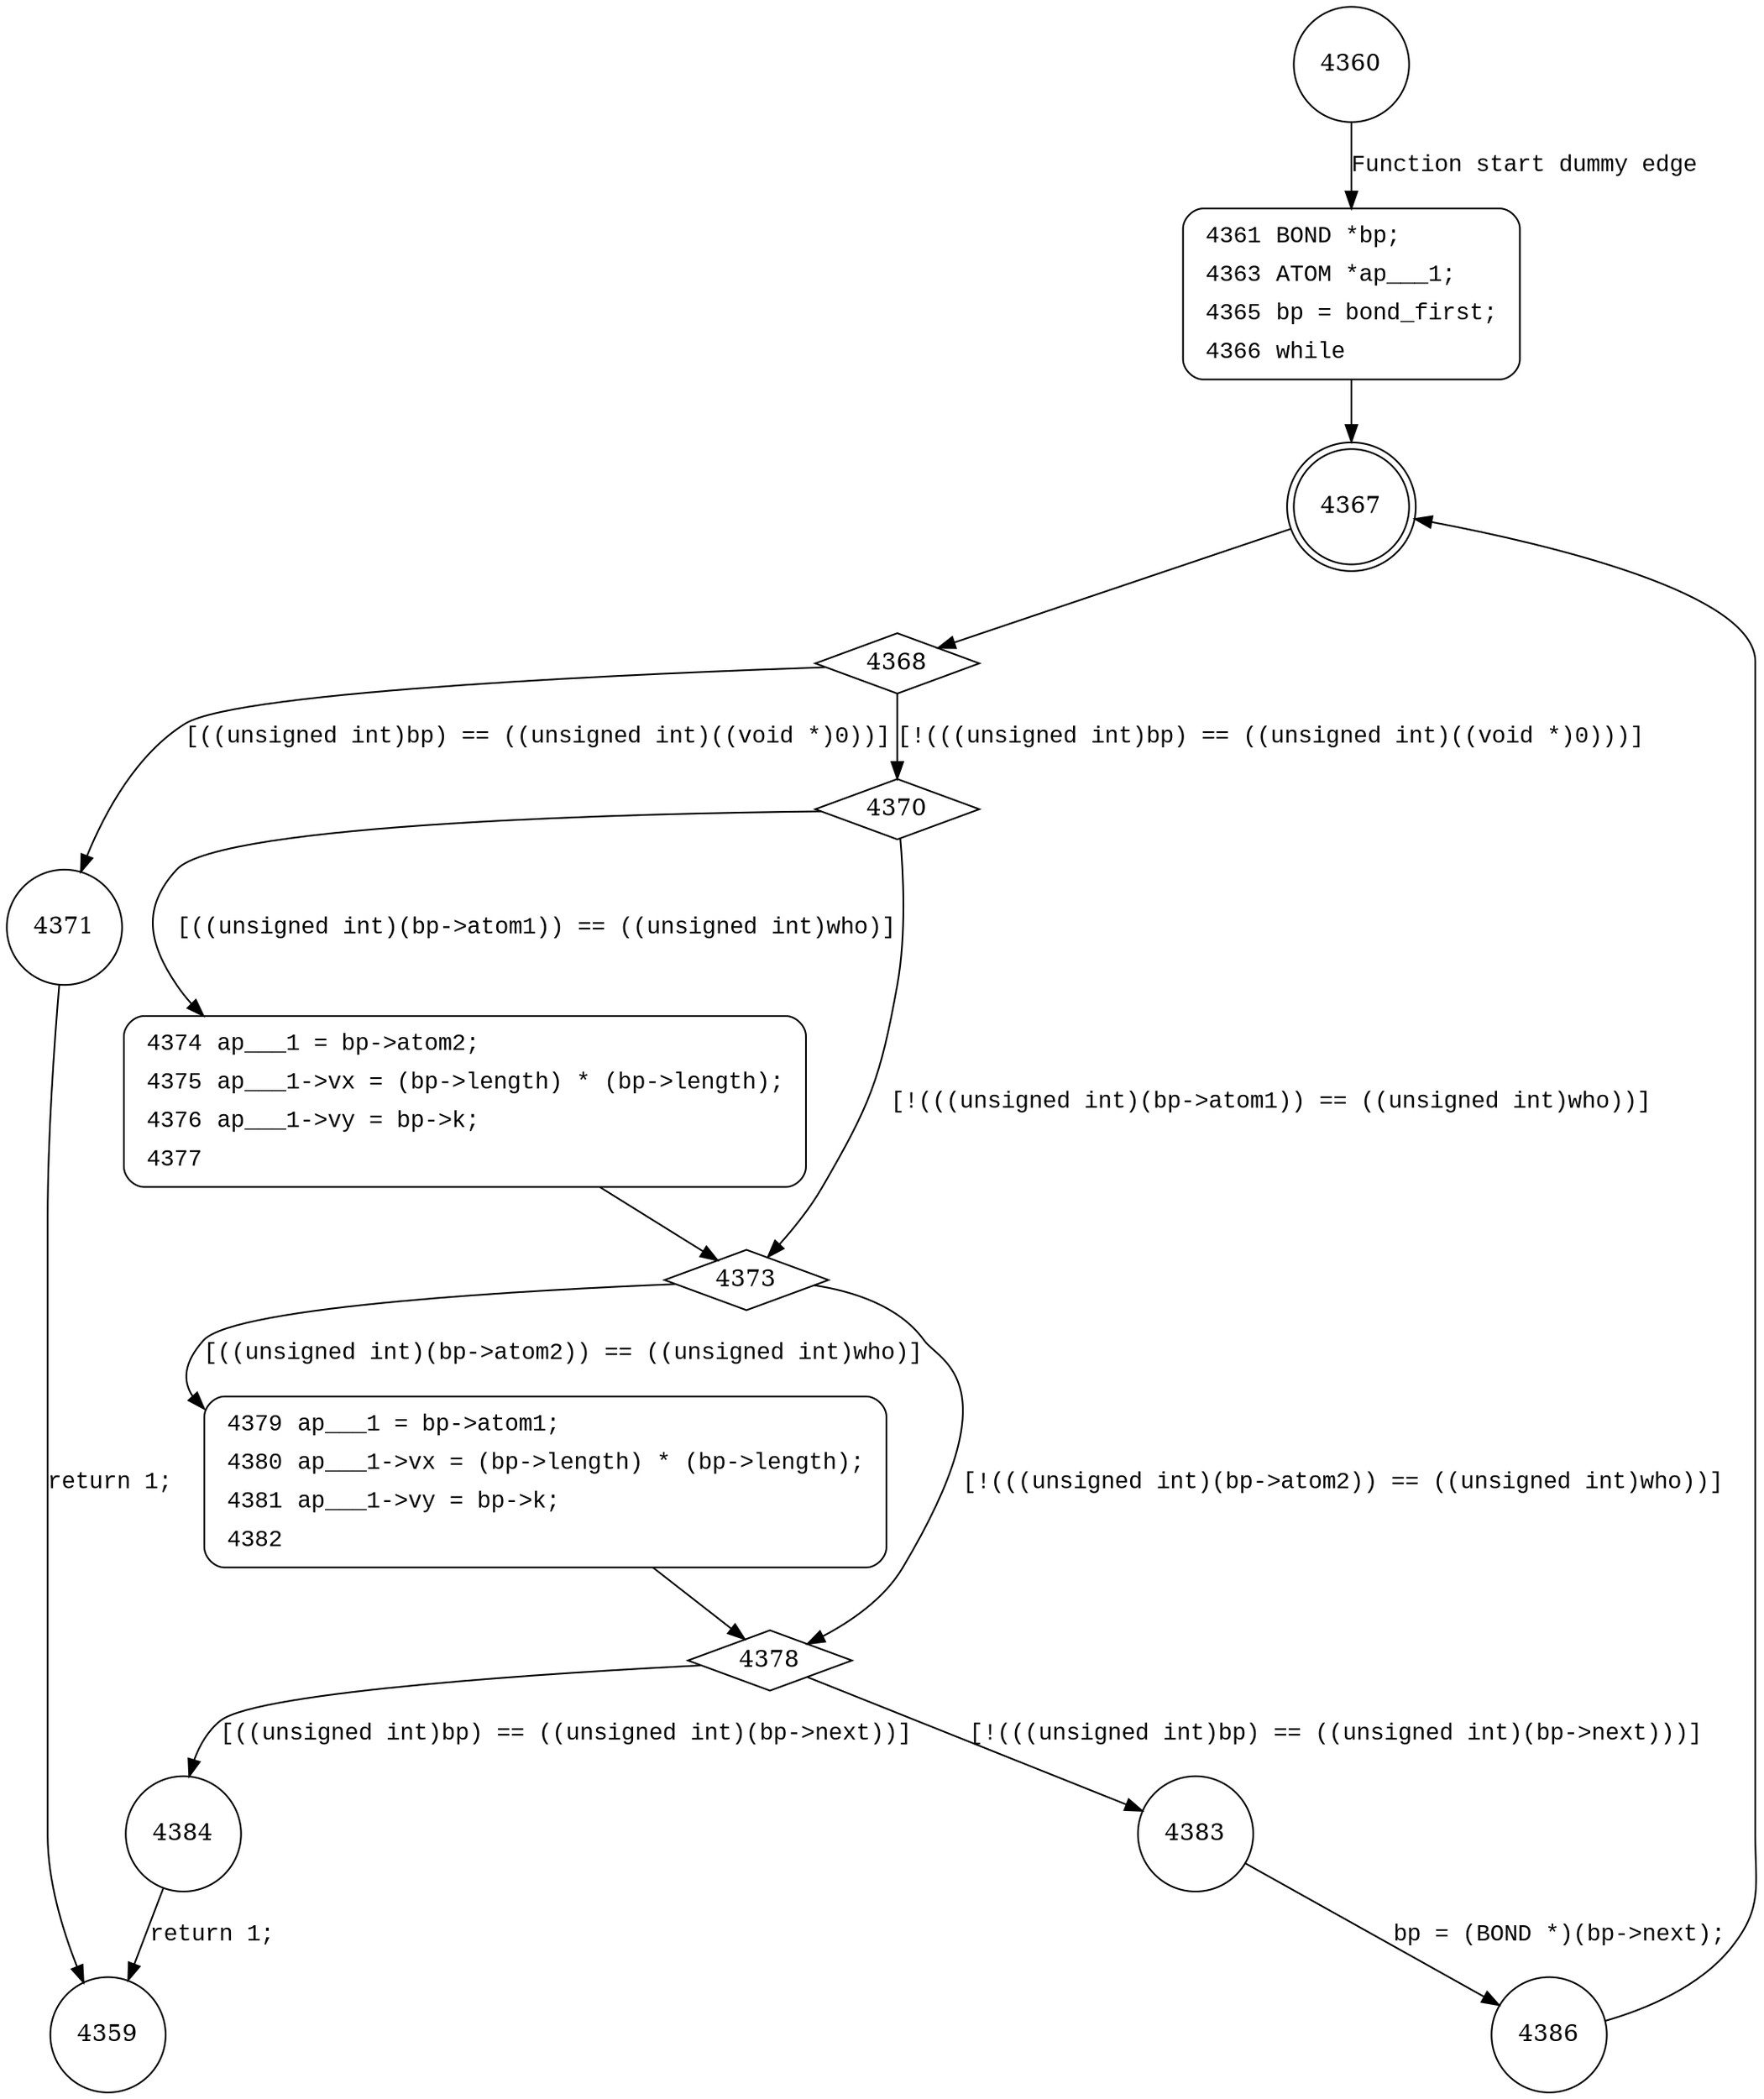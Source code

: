 digraph gsdg_bond {
4360 [shape="circle"]
4361 [shape="circle"]
4367 [shape="doublecircle"]
4368 [shape="diamond"]
4370 [shape="diamond"]
4371 [shape="circle"]
4373 [shape="diamond"]
4374 [shape="circle"]
4378 [shape="diamond"]
4379 [shape="circle"]
4383 [shape="circle"]
4384 [shape="circle"]
4386 [shape="circle"]
4359 [shape="circle"]
4361 [style="filled,bold" penwidth="1" fillcolor="white" fontname="Courier New" shape="Mrecord" label=<<table border="0" cellborder="0" cellpadding="3" bgcolor="white"><tr><td align="right">4361</td><td align="left">BOND *bp;</td></tr><tr><td align="right">4363</td><td align="left">ATOM *ap___1;</td></tr><tr><td align="right">4365</td><td align="left">bp = bond_first;</td></tr><tr><td align="right">4366</td><td align="left">while</td></tr></table>>]
4361 -> 4367[label=""]
4374 [style="filled,bold" penwidth="1" fillcolor="white" fontname="Courier New" shape="Mrecord" label=<<table border="0" cellborder="0" cellpadding="3" bgcolor="white"><tr><td align="right">4374</td><td align="left">ap___1 = bp-&gt;atom2;</td></tr><tr><td align="right">4375</td><td align="left">ap___1-&gt;vx = (bp-&gt;length) * (bp-&gt;length);</td></tr><tr><td align="right">4376</td><td align="left">ap___1-&gt;vy = bp-&gt;k;</td></tr><tr><td align="right">4377</td><td align="left"></td></tr></table>>]
4374 -> 4373[label=""]
4379 [style="filled,bold" penwidth="1" fillcolor="white" fontname="Courier New" shape="Mrecord" label=<<table border="0" cellborder="0" cellpadding="3" bgcolor="white"><tr><td align="right">4379</td><td align="left">ap___1 = bp-&gt;atom1;</td></tr><tr><td align="right">4380</td><td align="left">ap___1-&gt;vx = (bp-&gt;length) * (bp-&gt;length);</td></tr><tr><td align="right">4381</td><td align="left">ap___1-&gt;vy = bp-&gt;k;</td></tr><tr><td align="right">4382</td><td align="left"></td></tr></table>>]
4379 -> 4378[label=""]
4360 -> 4361 [label="Function start dummy edge" fontname="Courier New"]
4367 -> 4368 [label="" fontname="Courier New"]
4368 -> 4370 [label="[!(((unsigned int)bp) == ((unsigned int)((void *)0)))]" fontname="Courier New"]
4368 -> 4371 [label="[((unsigned int)bp) == ((unsigned int)((void *)0))]" fontname="Courier New"]
4370 -> 4373 [label="[!(((unsigned int)(bp->atom1)) == ((unsigned int)who))]" fontname="Courier New"]
4370 -> 4374 [label="[((unsigned int)(bp->atom1)) == ((unsigned int)who)]" fontname="Courier New"]
4373 -> 4378 [label="[!(((unsigned int)(bp->atom2)) == ((unsigned int)who))]" fontname="Courier New"]
4373 -> 4379 [label="[((unsigned int)(bp->atom2)) == ((unsigned int)who)]" fontname="Courier New"]
4378 -> 4383 [label="[!(((unsigned int)bp) == ((unsigned int)(bp->next)))]" fontname="Courier New"]
4378 -> 4384 [label="[((unsigned int)bp) == ((unsigned int)(bp->next))]" fontname="Courier New"]
4383 -> 4386 [label="bp = (BOND *)(bp->next);" fontname="Courier New"]
4371 -> 4359 [label="return 1;" fontname="Courier New"]
4384 -> 4359 [label="return 1;" fontname="Courier New"]
4386 -> 4367 [label="" fontname="Courier New"]
}